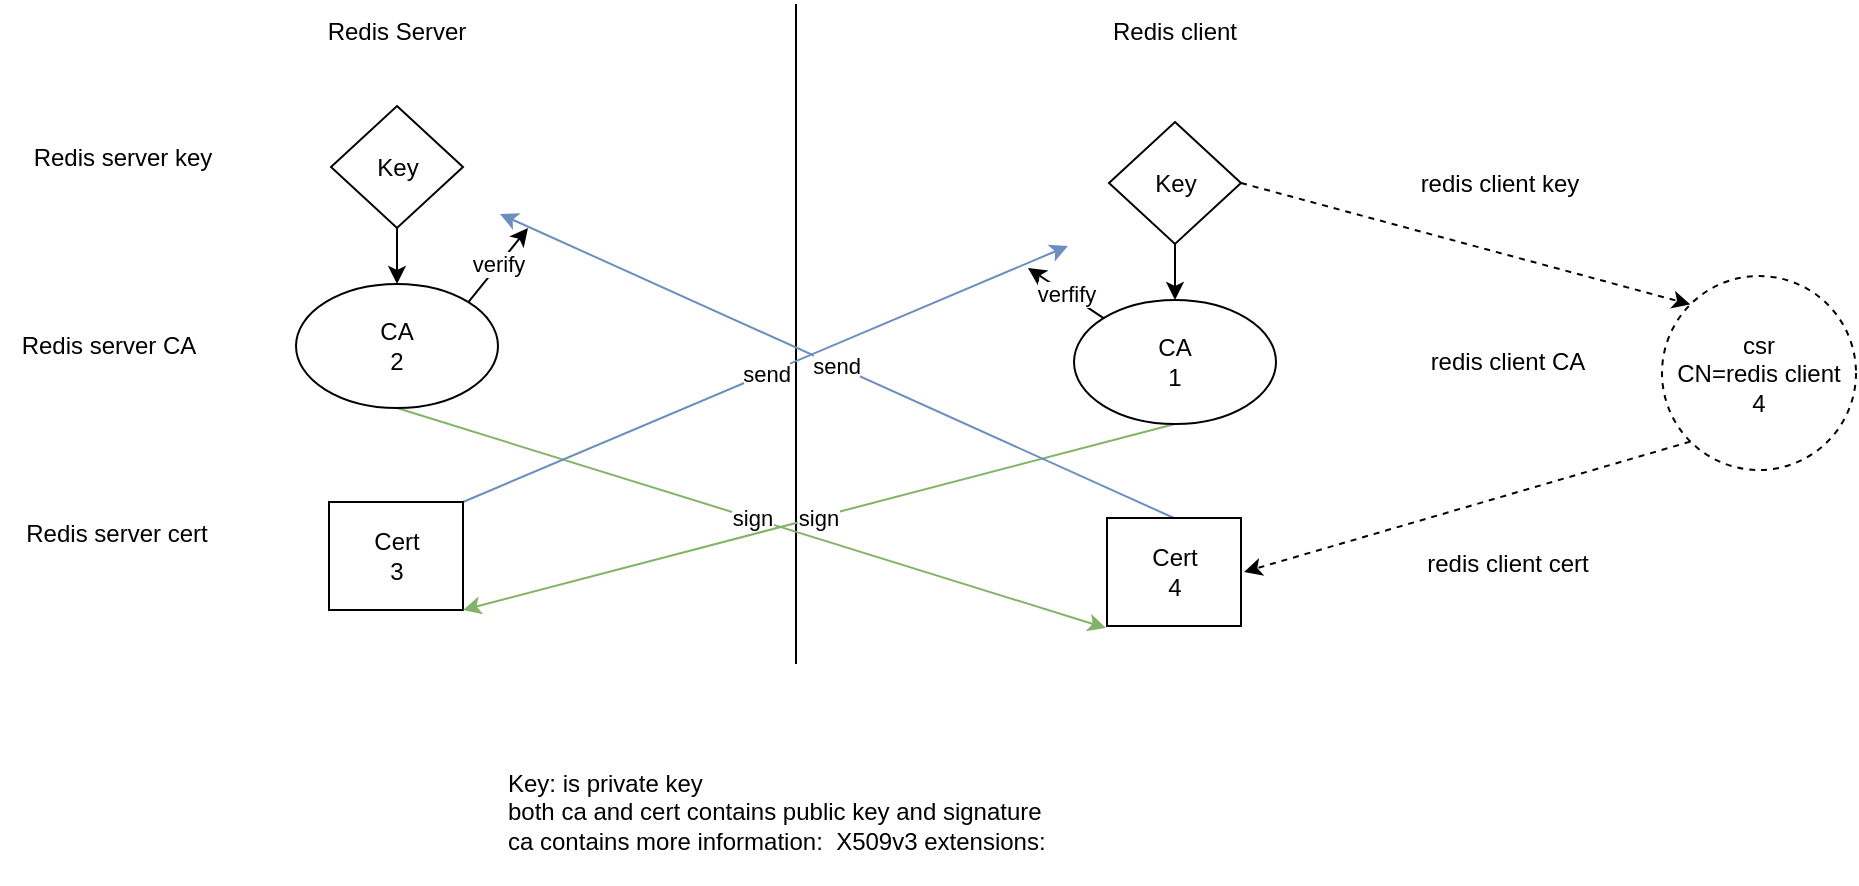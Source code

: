 <mxfile version="14.6.13" type="github" pages="2">
  <diagram id="MYtHyyAWCHNzlXezhlRJ" name="Page-1">
    <mxGraphModel dx="1438" dy="466" grid="0" gridSize="10" guides="1" tooltips="1" connect="1" arrows="1" fold="1" page="0" pageScale="1" pageWidth="850" pageHeight="1100" math="0" shadow="0">
      <root>
        <mxCell id="0" />
        <mxCell id="1" parent="0" />
        <mxCell id="aZHeh1-H1kW6ti1Y_17A-1" value="" style="endArrow=none;html=1;" edge="1" parent="1">
          <mxGeometry width="50" height="50" relative="1" as="geometry">
            <mxPoint x="306" y="592" as="sourcePoint" />
            <mxPoint x="306" y="262" as="targetPoint" />
          </mxGeometry>
        </mxCell>
        <mxCell id="aZHeh1-H1kW6ti1Y_17A-2" value="Redis Server" style="text;html=1;strokeColor=none;fillColor=none;align=center;verticalAlign=middle;whiteSpace=wrap;rounded=0;" vertex="1" parent="1">
          <mxGeometry x="7" y="260" width="199" height="31" as="geometry" />
        </mxCell>
        <mxCell id="aZHeh1-H1kW6ti1Y_17A-4" value="Redis client" style="text;html=1;strokeColor=none;fillColor=none;align=center;verticalAlign=middle;whiteSpace=wrap;rounded=0;" vertex="1" parent="1">
          <mxGeometry x="396" y="260" width="199" height="31" as="geometry" />
        </mxCell>
        <mxCell id="aZHeh1-H1kW6ti1Y_17A-17" style="edgeStyle=orthogonalEdgeStyle;rounded=0;orthogonalLoop=1;jettySize=auto;html=1;exitX=0.5;exitY=1;exitDx=0;exitDy=0;" edge="1" parent="1" source="aZHeh1-H1kW6ti1Y_17A-5" target="aZHeh1-H1kW6ti1Y_17A-6">
          <mxGeometry relative="1" as="geometry" />
        </mxCell>
        <mxCell id="aZHeh1-H1kW6ti1Y_17A-5" value="Key" style="rhombus;whiteSpace=wrap;html=1;" vertex="1" parent="1">
          <mxGeometry x="73.5" y="313" width="66" height="61" as="geometry" />
        </mxCell>
        <mxCell id="aZHeh1-H1kW6ti1Y_17A-22" value="sign" style="edgeStyle=none;rounded=0;orthogonalLoop=1;jettySize=auto;html=1;exitX=0.5;exitY=1;exitDx=0;exitDy=0;fillColor=#d5e8d4;strokeColor=#82b366;" edge="1" parent="1" source="aZHeh1-H1kW6ti1Y_17A-6">
          <mxGeometry relative="1" as="geometry">
            <mxPoint x="461" y="574" as="targetPoint" />
          </mxGeometry>
        </mxCell>
        <mxCell id="aZHeh1-H1kW6ti1Y_17A-24" value="verify" style="edgeStyle=none;rounded=0;orthogonalLoop=1;jettySize=auto;html=1;exitX=1;exitY=0;exitDx=0;exitDy=0;" edge="1" parent="1" source="aZHeh1-H1kW6ti1Y_17A-6">
          <mxGeometry relative="1" as="geometry">
            <mxPoint x="172" y="374" as="targetPoint" />
          </mxGeometry>
        </mxCell>
        <mxCell id="aZHeh1-H1kW6ti1Y_17A-6" value="&lt;div&gt;CA&lt;/div&gt;2" style="ellipse;whiteSpace=wrap;html=1;" vertex="1" parent="1">
          <mxGeometry x="56" y="402" width="101" height="62" as="geometry" />
        </mxCell>
        <mxCell id="aZHeh1-H1kW6ti1Y_17A-20" value="send" style="edgeStyle=none;rounded=0;orthogonalLoop=1;jettySize=auto;html=1;exitX=1;exitY=0;exitDx=0;exitDy=0;fillColor=#dae8fc;strokeColor=#6c8ebf;" edge="1" parent="1" source="aZHeh1-H1kW6ti1Y_17A-7">
          <mxGeometry relative="1" as="geometry">
            <mxPoint x="442" y="383" as="targetPoint" />
          </mxGeometry>
        </mxCell>
        <mxCell id="aZHeh1-H1kW6ti1Y_17A-7" value="&lt;div&gt;Cert&lt;/div&gt;&lt;div&gt;3&lt;/div&gt;" style="rounded=0;whiteSpace=wrap;html=1;" vertex="1" parent="1">
          <mxGeometry x="72.5" y="511" width="67" height="54" as="geometry" />
        </mxCell>
        <mxCell id="aZHeh1-H1kW6ti1Y_17A-18" style="edgeStyle=orthogonalEdgeStyle;rounded=0;orthogonalLoop=1;jettySize=auto;html=1;exitX=0.5;exitY=1;exitDx=0;exitDy=0;entryX=0.5;entryY=0;entryDx=0;entryDy=0;" edge="1" parent="1" source="aZHeh1-H1kW6ti1Y_17A-8" target="aZHeh1-H1kW6ti1Y_17A-9">
          <mxGeometry relative="1" as="geometry" />
        </mxCell>
        <mxCell id="aZHeh1-H1kW6ti1Y_17A-28" style="edgeStyle=none;rounded=0;orthogonalLoop=1;jettySize=auto;html=1;exitX=1;exitY=0.5;exitDx=0;exitDy=0;dashed=1;entryX=0;entryY=0;entryDx=0;entryDy=0;" edge="1" parent="1" source="aZHeh1-H1kW6ti1Y_17A-8" target="aZHeh1-H1kW6ti1Y_17A-26">
          <mxGeometry relative="1" as="geometry" />
        </mxCell>
        <mxCell id="aZHeh1-H1kW6ti1Y_17A-8" value="Key" style="rhombus;whiteSpace=wrap;html=1;" vertex="1" parent="1">
          <mxGeometry x="462.5" y="321" width="66" height="61" as="geometry" />
        </mxCell>
        <mxCell id="aZHeh1-H1kW6ti1Y_17A-19" value="sign" style="rounded=0;orthogonalLoop=1;jettySize=auto;html=1;exitX=0.5;exitY=1;exitDx=0;exitDy=0;entryX=1;entryY=1;entryDx=0;entryDy=0;fillColor=#d5e8d4;strokeColor=#82b366;" edge="1" parent="1" source="aZHeh1-H1kW6ti1Y_17A-9" target="aZHeh1-H1kW6ti1Y_17A-7">
          <mxGeometry relative="1" as="geometry" />
        </mxCell>
        <mxCell id="aZHeh1-H1kW6ti1Y_17A-21" value="verfify" style="edgeStyle=none;rounded=0;orthogonalLoop=1;jettySize=auto;html=1;exitX=0;exitY=0;exitDx=0;exitDy=0;" edge="1" parent="1" source="aZHeh1-H1kW6ti1Y_17A-9">
          <mxGeometry relative="1" as="geometry">
            <mxPoint x="422" y="394" as="targetPoint" />
          </mxGeometry>
        </mxCell>
        <mxCell id="aZHeh1-H1kW6ti1Y_17A-9" value="&lt;div&gt;CA&lt;/div&gt;&lt;div&gt;1&lt;br&gt;&lt;/div&gt;" style="ellipse;whiteSpace=wrap;html=1;" vertex="1" parent="1">
          <mxGeometry x="445" y="410" width="101" height="62" as="geometry" />
        </mxCell>
        <mxCell id="aZHeh1-H1kW6ti1Y_17A-23" value="send" style="edgeStyle=none;rounded=0;orthogonalLoop=1;jettySize=auto;html=1;exitX=0.5;exitY=0;exitDx=0;exitDy=0;fillColor=#dae8fc;strokeColor=#6c8ebf;" edge="1" parent="1" source="aZHeh1-H1kW6ti1Y_17A-10">
          <mxGeometry relative="1" as="geometry">
            <mxPoint x="158" y="367" as="targetPoint" />
          </mxGeometry>
        </mxCell>
        <mxCell id="aZHeh1-H1kW6ti1Y_17A-10" value="&lt;div&gt;Cert&lt;/div&gt;4" style="rounded=0;whiteSpace=wrap;html=1;" vertex="1" parent="1">
          <mxGeometry x="461.5" y="519" width="67" height="54" as="geometry" />
        </mxCell>
        <mxCell id="aZHeh1-H1kW6ti1Y_17A-11" value="Redis server key" style="text;html=1;strokeColor=none;fillColor=none;align=center;verticalAlign=middle;whiteSpace=wrap;rounded=0;" vertex="1" parent="1">
          <mxGeometry x="-85" y="329" width="109" height="20" as="geometry" />
        </mxCell>
        <mxCell id="aZHeh1-H1kW6ti1Y_17A-12" value="Redis server CA" style="text;html=1;strokeColor=none;fillColor=none;align=center;verticalAlign=middle;whiteSpace=wrap;rounded=0;" vertex="1" parent="1">
          <mxGeometry x="-92" y="423" width="109" height="20" as="geometry" />
        </mxCell>
        <mxCell id="aZHeh1-H1kW6ti1Y_17A-13" value="Redis server cert" style="text;html=1;strokeColor=none;fillColor=none;align=center;verticalAlign=middle;whiteSpace=wrap;rounded=0;" vertex="1" parent="1">
          <mxGeometry x="-88" y="517" width="109" height="20" as="geometry" />
        </mxCell>
        <mxCell id="aZHeh1-H1kW6ti1Y_17A-14" value="redis client key" style="text;html=1;strokeColor=none;fillColor=none;align=center;verticalAlign=middle;whiteSpace=wrap;rounded=0;" vertex="1" parent="1">
          <mxGeometry x="588" y="341" width="140" height="21" as="geometry" />
        </mxCell>
        <mxCell id="aZHeh1-H1kW6ti1Y_17A-15" value="redis client CA" style="text;html=1;strokeColor=none;fillColor=none;align=center;verticalAlign=middle;whiteSpace=wrap;rounded=0;" vertex="1" parent="1">
          <mxGeometry x="592" y="430.5" width="140" height="21" as="geometry" />
        </mxCell>
        <mxCell id="aZHeh1-H1kW6ti1Y_17A-16" value="redis client cert" style="text;html=1;strokeColor=none;fillColor=none;align=center;verticalAlign=middle;whiteSpace=wrap;rounded=0;" vertex="1" parent="1">
          <mxGeometry x="592" y="531" width="140" height="21" as="geometry" />
        </mxCell>
        <mxCell id="aZHeh1-H1kW6ti1Y_17A-25" value="&lt;div&gt;Key: is private key&lt;/div&gt;&lt;div&gt;both ca and cert contains public key and signature&lt;br&gt;&lt;/div&gt;&lt;div&gt;ca contains more information:&amp;nbsp; X509v3 extensions:&lt;br&gt;&lt;/div&gt;&lt;div&gt;&lt;br&gt;&lt;/div&gt;" style="text;html=1;strokeColor=none;fillColor=none;align=left;verticalAlign=middle;whiteSpace=wrap;rounded=0;" vertex="1" parent="1">
          <mxGeometry x="160" y="663" width="285" height="20" as="geometry" />
        </mxCell>
        <mxCell id="aZHeh1-H1kW6ti1Y_17A-31" style="edgeStyle=none;rounded=0;orthogonalLoop=1;jettySize=auto;html=1;exitX=0;exitY=1;exitDx=0;exitDy=0;dashed=1;" edge="1" parent="1" source="aZHeh1-H1kW6ti1Y_17A-26">
          <mxGeometry relative="1" as="geometry">
            <mxPoint x="530" y="546" as="targetPoint" />
          </mxGeometry>
        </mxCell>
        <mxCell id="aZHeh1-H1kW6ti1Y_17A-26" value="&lt;div&gt;csr&lt;/div&gt;&lt;div&gt;CN=redis client&lt;/div&gt;&lt;div&gt;4&lt;br&gt;&lt;/div&gt;" style="ellipse;whiteSpace=wrap;html=1;aspect=fixed;align=center;dashed=1;" vertex="1" parent="1">
          <mxGeometry x="739" y="398" width="97" height="97" as="geometry" />
        </mxCell>
      </root>
    </mxGraphModel>
  </diagram>
  <diagram id="Mrr-WFnJxW-NYC5VzTvs" name="3sets">
    <mxGraphModel dx="1438" dy="466" grid="0" gridSize="10" guides="1" tooltips="1" connect="1" arrows="1" fold="1" page="0" pageScale="1" pageWidth="850" pageHeight="1100" math="0" shadow="0">
      <root>
        <mxCell id="mjHRiP_EYtC0X5nmwDpc-0" />
        <mxCell id="mjHRiP_EYtC0X5nmwDpc-1" parent="mjHRiP_EYtC0X5nmwDpc-0" />
        <mxCell id="hNuSFW_zgi8dftmWshvH-0" value="" style="endArrow=none;html=1;" edge="1" parent="mjHRiP_EYtC0X5nmwDpc-1">
          <mxGeometry width="50" height="50" relative="1" as="geometry">
            <mxPoint x="306" y="592" as="sourcePoint" />
            <mxPoint x="306" y="262" as="targetPoint" />
          </mxGeometry>
        </mxCell>
        <mxCell id="hNuSFW_zgi8dftmWshvH-1" value="Redis Server" style="text;html=1;strokeColor=none;fillColor=none;align=center;verticalAlign=middle;whiteSpace=wrap;rounded=0;" vertex="1" parent="mjHRiP_EYtC0X5nmwDpc-1">
          <mxGeometry x="7" y="277" width="199" height="31" as="geometry" />
        </mxCell>
        <mxCell id="hNuSFW_zgi8dftmWshvH-2" value="Redis Client" style="text;html=1;strokeColor=none;fillColor=none;align=center;verticalAlign=middle;whiteSpace=wrap;rounded=0;" vertex="1" parent="mjHRiP_EYtC0X5nmwDpc-1">
          <mxGeometry x="456" y="282" width="199" height="31" as="geometry" />
        </mxCell>
        <mxCell id="hNuSFW_zgi8dftmWshvH-3" style="edgeStyle=orthogonalEdgeStyle;rounded=0;orthogonalLoop=1;jettySize=auto;html=1;exitX=0.5;exitY=1;exitDx=0;exitDy=0;" edge="1" parent="mjHRiP_EYtC0X5nmwDpc-1" source="hNuSFW_zgi8dftmWshvH-4" target="hNuSFW_zgi8dftmWshvH-7">
          <mxGeometry relative="1" as="geometry" />
        </mxCell>
        <mxCell id="hNuSFW_zgi8dftmWshvH-4" value="&lt;div&gt;Key&lt;/div&gt;4" style="rhombus;whiteSpace=wrap;html=1;" vertex="1" parent="mjHRiP_EYtC0X5nmwDpc-1">
          <mxGeometry x="73.5" y="313" width="66" height="61" as="geometry" />
        </mxCell>
        <mxCell id="hNuSFW_zgi8dftmWshvH-5" value="sign" style="edgeStyle=none;rounded=0;orthogonalLoop=1;jettySize=auto;html=1;exitX=0.5;exitY=1;exitDx=0;exitDy=0;fillColor=#d5e8d4;strokeColor=#82b366;entryX=0;entryY=1;entryDx=0;entryDy=0;" edge="1" parent="mjHRiP_EYtC0X5nmwDpc-1" source="hNuSFW_zgi8dftmWshvH-7" target="hNuSFW_zgi8dftmWshvH-17">
          <mxGeometry relative="1" as="geometry">
            <mxPoint x="461" y="574" as="targetPoint" />
          </mxGeometry>
        </mxCell>
        <mxCell id="hNuSFW_zgi8dftmWshvH-6" value="verify" style="edgeStyle=none;rounded=0;orthogonalLoop=1;jettySize=auto;html=1;exitX=1;exitY=0;exitDx=0;exitDy=0;" edge="1" parent="mjHRiP_EYtC0X5nmwDpc-1" source="hNuSFW_zgi8dftmWshvH-7">
          <mxGeometry relative="1" as="geometry">
            <mxPoint x="172" y="374" as="targetPoint" />
          </mxGeometry>
        </mxCell>
        <mxCell id="hNuSFW_zgi8dftmWshvH-7" value="&lt;div&gt;CA&lt;/div&gt;5" style="ellipse;whiteSpace=wrap;html=1;" vertex="1" parent="mjHRiP_EYtC0X5nmwDpc-1">
          <mxGeometry x="56" y="402" width="101" height="62" as="geometry" />
        </mxCell>
        <mxCell id="hNuSFW_zgi8dftmWshvH-8" value="send" style="edgeStyle=none;rounded=0;orthogonalLoop=1;jettySize=auto;html=1;exitX=1;exitY=0;exitDx=0;exitDy=0;fillColor=#dae8fc;strokeColor=#6c8ebf;" edge="1" parent="mjHRiP_EYtC0X5nmwDpc-1" source="hNuSFW_zgi8dftmWshvH-9">
          <mxGeometry relative="1" as="geometry">
            <mxPoint x="479" y="380" as="targetPoint" />
          </mxGeometry>
        </mxCell>
        <mxCell id="hNuSFW_zgi8dftmWshvH-9" value="&lt;div&gt;Cert&lt;/div&gt;&lt;div&gt;6&lt;br&gt;&lt;/div&gt;" style="rounded=0;whiteSpace=wrap;html=1;" vertex="1" parent="mjHRiP_EYtC0X5nmwDpc-1">
          <mxGeometry x="66" y="492" width="67" height="54" as="geometry" />
        </mxCell>
        <mxCell id="hNuSFW_zgi8dftmWshvH-10" style="edgeStyle=orthogonalEdgeStyle;rounded=0;orthogonalLoop=1;jettySize=auto;html=1;exitX=0.5;exitY=1;exitDx=0;exitDy=0;entryX=0.5;entryY=0;entryDx=0;entryDy=0;" edge="1" parent="mjHRiP_EYtC0X5nmwDpc-1" source="hNuSFW_zgi8dftmWshvH-12" target="hNuSFW_zgi8dftmWshvH-15">
          <mxGeometry relative="1" as="geometry" />
        </mxCell>
        <mxCell id="hNuSFW_zgi8dftmWshvH-11" style="edgeStyle=none;rounded=0;orthogonalLoop=1;jettySize=auto;html=1;exitX=1;exitY=0.5;exitDx=0;exitDy=0;dashed=1;entryX=0;entryY=0;entryDx=0;entryDy=0;" edge="1" parent="mjHRiP_EYtC0X5nmwDpc-1" source="hNuSFW_zgi8dftmWshvH-12" target="hNuSFW_zgi8dftmWshvH-25">
          <mxGeometry relative="1" as="geometry" />
        </mxCell>
        <mxCell id="hNuSFW_zgi8dftmWshvH-12" value="&lt;div&gt;Key&lt;/div&gt;&lt;div&gt;7&lt;br&gt;&lt;/div&gt;" style="rhombus;whiteSpace=wrap;html=1;" vertex="1" parent="mjHRiP_EYtC0X5nmwDpc-1">
          <mxGeometry x="517.5" y="320.5" width="66" height="61" as="geometry" />
        </mxCell>
        <mxCell id="hNuSFW_zgi8dftmWshvH-13" value="sign" style="rounded=0;orthogonalLoop=1;jettySize=auto;html=1;exitX=0;exitY=1;exitDx=0;exitDy=0;entryX=1;entryY=1;entryDx=0;entryDy=0;fillColor=#d5e8d4;strokeColor=#82b366;" edge="1" parent="mjHRiP_EYtC0X5nmwDpc-1" source="hNuSFW_zgi8dftmWshvH-15" target="hNuSFW_zgi8dftmWshvH-9">
          <mxGeometry relative="1" as="geometry" />
        </mxCell>
        <mxCell id="hNuSFW_zgi8dftmWshvH-14" value="verfify" style="edgeStyle=none;rounded=0;orthogonalLoop=1;jettySize=auto;html=1;exitX=0;exitY=0;exitDx=0;exitDy=0;" edge="1" parent="mjHRiP_EYtC0X5nmwDpc-1" source="hNuSFW_zgi8dftmWshvH-15">
          <mxGeometry relative="1" as="geometry">
            <mxPoint x="477" y="393.5" as="targetPoint" />
          </mxGeometry>
        </mxCell>
        <mxCell id="hNuSFW_zgi8dftmWshvH-15" value="&lt;div&gt;CA&lt;/div&gt;&lt;div&gt;8&lt;br&gt;&lt;/div&gt;" style="ellipse;whiteSpace=wrap;html=1;" vertex="1" parent="mjHRiP_EYtC0X5nmwDpc-1">
          <mxGeometry x="500" y="409.5" width="101" height="62" as="geometry" />
        </mxCell>
        <mxCell id="hNuSFW_zgi8dftmWshvH-16" value="send" style="edgeStyle=none;rounded=0;orthogonalLoop=1;jettySize=auto;html=1;exitX=0.5;exitY=0;exitDx=0;exitDy=0;fillColor=#dae8fc;strokeColor=#6c8ebf;" edge="1" parent="mjHRiP_EYtC0X5nmwDpc-1" source="hNuSFW_zgi8dftmWshvH-17">
          <mxGeometry relative="1" as="geometry">
            <mxPoint x="158" y="367" as="targetPoint" />
          </mxGeometry>
        </mxCell>
        <mxCell id="hNuSFW_zgi8dftmWshvH-17" value="&lt;div&gt;Cert&lt;/div&gt;9" style="rounded=0;whiteSpace=wrap;html=1;" vertex="1" parent="mjHRiP_EYtC0X5nmwDpc-1">
          <mxGeometry x="517.5" y="500" width="67" height="54" as="geometry" />
        </mxCell>
        <mxCell id="hNuSFW_zgi8dftmWshvH-18" value="Redis server key" style="text;html=1;strokeColor=none;fillColor=none;align=center;verticalAlign=middle;whiteSpace=wrap;rounded=0;" vertex="1" parent="mjHRiP_EYtC0X5nmwDpc-1">
          <mxGeometry x="-85" y="329" width="109" height="20" as="geometry" />
        </mxCell>
        <mxCell id="hNuSFW_zgi8dftmWshvH-19" value="Redis server CA" style="text;html=1;strokeColor=none;fillColor=none;align=center;verticalAlign=middle;whiteSpace=wrap;rounded=0;" vertex="1" parent="mjHRiP_EYtC0X5nmwDpc-1">
          <mxGeometry x="-92" y="423" width="109" height="20" as="geometry" />
        </mxCell>
        <mxCell id="hNuSFW_zgi8dftmWshvH-20" value="Redis server cert" style="text;html=1;strokeColor=none;fillColor=none;align=center;verticalAlign=middle;whiteSpace=wrap;rounded=0;" vertex="1" parent="mjHRiP_EYtC0X5nmwDpc-1">
          <mxGeometry x="-88" y="517" width="109" height="20" as="geometry" />
        </mxCell>
        <mxCell id="hNuSFW_zgi8dftmWshvH-21" value="redis client key" style="text;html=1;strokeColor=none;fillColor=none;align=center;verticalAlign=middle;whiteSpace=wrap;rounded=0;" vertex="1" parent="mjHRiP_EYtC0X5nmwDpc-1">
          <mxGeometry x="588" y="341" width="140" height="21" as="geometry" />
        </mxCell>
        <mxCell id="hNuSFW_zgi8dftmWshvH-22" value="redis client CA" style="text;html=1;strokeColor=none;fillColor=none;align=center;verticalAlign=middle;whiteSpace=wrap;rounded=0;" vertex="1" parent="mjHRiP_EYtC0X5nmwDpc-1">
          <mxGeometry x="592" y="430.5" width="140" height="21" as="geometry" />
        </mxCell>
        <mxCell id="hNuSFW_zgi8dftmWshvH-23" value="redis client cert" style="text;html=1;strokeColor=none;fillColor=none;align=center;verticalAlign=middle;whiteSpace=wrap;rounded=0;" vertex="1" parent="mjHRiP_EYtC0X5nmwDpc-1">
          <mxGeometry x="592" y="562" width="140" height="21" as="geometry" />
        </mxCell>
        <mxCell id="hNuSFW_zgi8dftmWshvH-24" style="edgeStyle=none;rounded=0;orthogonalLoop=1;jettySize=auto;html=1;exitX=0;exitY=1;exitDx=0;exitDy=0;dashed=1;entryX=1;entryY=1;entryDx=0;entryDy=0;" edge="1" parent="mjHRiP_EYtC0X5nmwDpc-1" source="hNuSFW_zgi8dftmWshvH-25" target="hNuSFW_zgi8dftmWshvH-17">
          <mxGeometry relative="1" as="geometry">
            <mxPoint x="530" y="546" as="targetPoint" />
          </mxGeometry>
        </mxCell>
        <mxCell id="hNuSFW_zgi8dftmWshvH-25" value="&lt;div&gt;csr&lt;/div&gt;&lt;div&gt;CN=redis-client&lt;/div&gt;&lt;div&gt;4&lt;br&gt;&lt;/div&gt;" style="ellipse;whiteSpace=wrap;html=1;aspect=fixed;align=center;dashed=1;" vertex="1" parent="mjHRiP_EYtC0X5nmwDpc-1">
          <mxGeometry x="739" y="398" width="97" height="97" as="geometry" />
        </mxCell>
        <mxCell id="hNuSFW_zgi8dftmWshvH-26" style="edgeStyle=orthogonalEdgeStyle;rounded=0;orthogonalLoop=1;jettySize=auto;html=1;exitX=0.5;exitY=1;exitDx=0;exitDy=0;entryX=0.5;entryY=0;entryDx=0;entryDy=0;" edge="1" parent="mjHRiP_EYtC0X5nmwDpc-1" source="hNuSFW_zgi8dftmWshvH-27" target="hNuSFW_zgi8dftmWshvH-29">
          <mxGeometry relative="1" as="geometry" />
        </mxCell>
        <mxCell id="hNuSFW_zgi8dftmWshvH-27" value="&lt;div&gt;Key&lt;/div&gt;1" style="rhombus;whiteSpace=wrap;html=1;" vertex="1" parent="mjHRiP_EYtC0X5nmwDpc-1">
          <mxGeometry x="372.5" y="48" width="66" height="61" as="geometry" />
        </mxCell>
        <mxCell id="hNuSFW_zgi8dftmWshvH-29" value="&lt;div&gt;CA&lt;/div&gt;&lt;div&gt;2&lt;br&gt;&lt;/div&gt;" style="ellipse;whiteSpace=wrap;html=1;" vertex="1" parent="mjHRiP_EYtC0X5nmwDpc-1">
          <mxGeometry x="355" y="137" width="101" height="62" as="geometry" />
        </mxCell>
        <mxCell id="hNuSFW_zgi8dftmWshvH-30" value="&lt;div&gt;Cert&lt;/div&gt;3" style="rounded=0;whiteSpace=wrap;html=1;" vertex="1" parent="mjHRiP_EYtC0X5nmwDpc-1">
          <mxGeometry x="371.5" y="225" width="67" height="54" as="geometry" />
        </mxCell>
        <mxCell id="hNuSFW_zgi8dftmWshvH-31" value="&lt;div&gt;SIPTLS&lt;/div&gt;" style="text;html=1;strokeColor=none;fillColor=none;align=center;verticalAlign=middle;whiteSpace=wrap;rounded=0;dashed=1;" vertex="1" parent="mjHRiP_EYtC0X5nmwDpc-1">
          <mxGeometry x="382" y="19" width="40" height="20" as="geometry" />
        </mxCell>
      </root>
    </mxGraphModel>
  </diagram>
</mxfile>

